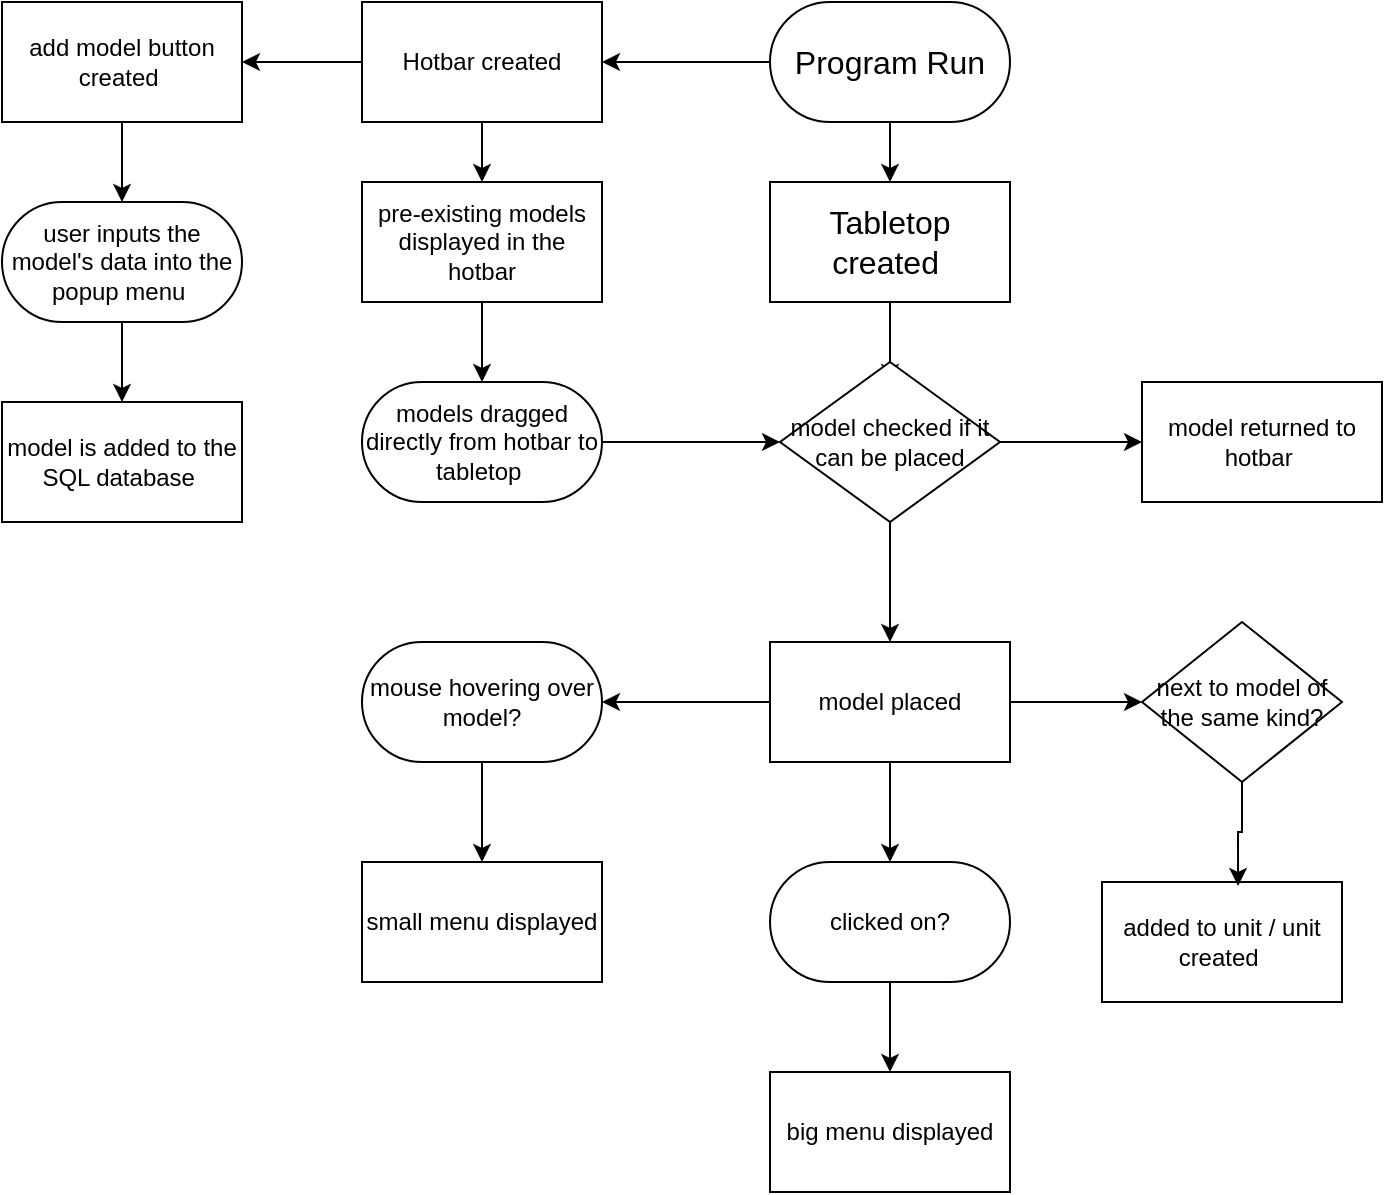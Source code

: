 <mxfile version="24.8.6">
  <diagram name="Page-1" id="gOBQeKgMoBBLnyrDWfxW">
    <mxGraphModel dx="1941" dy="610" grid="1" gridSize="10" guides="1" tooltips="1" connect="1" arrows="1" fold="1" page="1" pageScale="1" pageWidth="827" pageHeight="1169" math="0" shadow="0">
      <root>
        <mxCell id="0" />
        <mxCell id="1" parent="0" />
        <mxCell id="qcnHzoWF8FAFBK01wwpn-18" style="edgeStyle=orthogonalEdgeStyle;rounded=0;orthogonalLoop=1;jettySize=auto;html=1;entryX=0.5;entryY=0;entryDx=0;entryDy=0;" edge="1" parent="1" source="ZpOtdVFW0O2eYbw3lWE1-1">
          <mxGeometry relative="1" as="geometry">
            <mxPoint x="414" y="210" as="targetPoint" />
          </mxGeometry>
        </mxCell>
        <mxCell id="ZpOtdVFW0O2eYbw3lWE1-1" value="&lt;font size=&quot;3&quot;&gt;Tabletop created&amp;nbsp;&lt;/font&gt;" style="rounded=0;whiteSpace=wrap;html=1;" parent="1" vertex="1">
          <mxGeometry x="354" y="110" width="120" height="60" as="geometry" />
        </mxCell>
        <mxCell id="ZpOtdVFW0O2eYbw3lWE1-3" style="edgeStyle=orthogonalEdgeStyle;rounded=0;orthogonalLoop=1;jettySize=auto;html=1;" parent="1" source="ZpOtdVFW0O2eYbw3lWE1-2" target="ZpOtdVFW0O2eYbw3lWE1-1" edge="1">
          <mxGeometry relative="1" as="geometry" />
        </mxCell>
        <mxCell id="qcnHzoWF8FAFBK01wwpn-6" style="edgeStyle=orthogonalEdgeStyle;rounded=0;orthogonalLoop=1;jettySize=auto;html=1;entryX=1;entryY=0.5;entryDx=0;entryDy=0;" edge="1" parent="1" source="ZpOtdVFW0O2eYbw3lWE1-2" target="qcnHzoWF8FAFBK01wwpn-3">
          <mxGeometry relative="1" as="geometry" />
        </mxCell>
        <mxCell id="ZpOtdVFW0O2eYbw3lWE1-2" value="&lt;font size=&quot;3&quot;&gt;Program Run&lt;/font&gt;" style="rounded=1;whiteSpace=wrap;html=1;arcSize=50;" parent="1" vertex="1">
          <mxGeometry x="354" y="20" width="120" height="60" as="geometry" />
        </mxCell>
        <mxCell id="qcnHzoWF8FAFBK01wwpn-8" style="edgeStyle=orthogonalEdgeStyle;rounded=0;orthogonalLoop=1;jettySize=auto;html=1;entryX=1;entryY=0.5;entryDx=0;entryDy=0;" edge="1" parent="1" source="qcnHzoWF8FAFBK01wwpn-3" target="qcnHzoWF8FAFBK01wwpn-7">
          <mxGeometry relative="1" as="geometry" />
        </mxCell>
        <mxCell id="qcnHzoWF8FAFBK01wwpn-10" style="edgeStyle=orthogonalEdgeStyle;rounded=0;orthogonalLoop=1;jettySize=auto;html=1;entryX=0.5;entryY=0;entryDx=0;entryDy=0;" edge="1" parent="1" source="qcnHzoWF8FAFBK01wwpn-3" target="qcnHzoWF8FAFBK01wwpn-9">
          <mxGeometry relative="1" as="geometry" />
        </mxCell>
        <mxCell id="qcnHzoWF8FAFBK01wwpn-3" value="Hotbar created" style="rounded=0;whiteSpace=wrap;html=1;" vertex="1" parent="1">
          <mxGeometry x="150" y="20" width="120" height="60" as="geometry" />
        </mxCell>
        <mxCell id="qcnHzoWF8FAFBK01wwpn-14" style="edgeStyle=orthogonalEdgeStyle;rounded=0;orthogonalLoop=1;jettySize=auto;html=1;entryX=0.5;entryY=0;entryDx=0;entryDy=0;" edge="1" parent="1" source="qcnHzoWF8FAFBK01wwpn-7">
          <mxGeometry relative="1" as="geometry">
            <mxPoint x="30" y="120" as="targetPoint" />
          </mxGeometry>
        </mxCell>
        <mxCell id="qcnHzoWF8FAFBK01wwpn-7" value="add model button created&amp;nbsp;" style="rounded=0;whiteSpace=wrap;html=1;" vertex="1" parent="1">
          <mxGeometry x="-30" y="20" width="120" height="60" as="geometry" />
        </mxCell>
        <mxCell id="qcnHzoWF8FAFBK01wwpn-9" value="pre-existing models displayed in the hotbar" style="rounded=0;whiteSpace=wrap;html=1;" vertex="1" parent="1">
          <mxGeometry x="150" y="110" width="120" height="60" as="geometry" />
        </mxCell>
        <mxCell id="qcnHzoWF8FAFBK01wwpn-12" style="edgeStyle=orthogonalEdgeStyle;rounded=0;orthogonalLoop=1;jettySize=auto;html=1;entryX=0.5;entryY=0;entryDx=0;entryDy=0;" edge="1" parent="1" source="qcnHzoWF8FAFBK01wwpn-9" target="qcnHzoWF8FAFBK01wwpn-15">
          <mxGeometry relative="1" as="geometry">
            <mxPoint x="203.04" y="213" as="targetPoint" />
          </mxGeometry>
        </mxCell>
        <mxCell id="qcnHzoWF8FAFBK01wwpn-17" style="edgeStyle=orthogonalEdgeStyle;rounded=0;orthogonalLoop=1;jettySize=auto;html=1;entryX=0;entryY=0.5;entryDx=0;entryDy=0;" edge="1" parent="1" source="qcnHzoWF8FAFBK01wwpn-15" target="qcnHzoWF8FAFBK01wwpn-19">
          <mxGeometry relative="1" as="geometry">
            <mxPoint x="354" y="240" as="targetPoint" />
          </mxGeometry>
        </mxCell>
        <mxCell id="qcnHzoWF8FAFBK01wwpn-15" value="models dragged directly from hotbar to tabletop&amp;nbsp;" style="rounded=1;whiteSpace=wrap;html=1;arcSize=50;" vertex="1" parent="1">
          <mxGeometry x="150" y="210" width="120" height="60" as="geometry" />
        </mxCell>
        <mxCell id="qcnHzoWF8FAFBK01wwpn-25" style="edgeStyle=orthogonalEdgeStyle;rounded=0;orthogonalLoop=1;jettySize=auto;html=1;entryX=0.5;entryY=0;entryDx=0;entryDy=0;" edge="1" parent="1" source="qcnHzoWF8FAFBK01wwpn-19" target="qcnHzoWF8FAFBK01wwpn-24">
          <mxGeometry relative="1" as="geometry" />
        </mxCell>
        <mxCell id="qcnHzoWF8FAFBK01wwpn-27" style="edgeStyle=orthogonalEdgeStyle;rounded=0;orthogonalLoop=1;jettySize=auto;html=1;entryX=0;entryY=0.5;entryDx=0;entryDy=0;" edge="1" parent="1" source="qcnHzoWF8FAFBK01wwpn-19" target="qcnHzoWF8FAFBK01wwpn-26">
          <mxGeometry relative="1" as="geometry" />
        </mxCell>
        <mxCell id="qcnHzoWF8FAFBK01wwpn-19" value="model checked if it can be placed" style="rhombus;whiteSpace=wrap;html=1;" vertex="1" parent="1">
          <mxGeometry x="359" y="200" width="110" height="80" as="geometry" />
        </mxCell>
        <mxCell id="qcnHzoWF8FAFBK01wwpn-23" style="edgeStyle=orthogonalEdgeStyle;rounded=0;orthogonalLoop=1;jettySize=auto;html=1;entryX=0.5;entryY=0;entryDx=0;entryDy=0;" edge="1" parent="1" source="qcnHzoWF8FAFBK01wwpn-20" target="qcnHzoWF8FAFBK01wwpn-22">
          <mxGeometry relative="1" as="geometry" />
        </mxCell>
        <mxCell id="qcnHzoWF8FAFBK01wwpn-20" value="user inputs the model&#39;s data into the popup menu&amp;nbsp;" style="rounded=1;whiteSpace=wrap;html=1;arcSize=50;" vertex="1" parent="1">
          <mxGeometry x="-30" y="120" width="120" height="60" as="geometry" />
        </mxCell>
        <mxCell id="qcnHzoWF8FAFBK01wwpn-22" value="model is added to the SQL database&amp;nbsp;" style="rounded=0;whiteSpace=wrap;html=1;" vertex="1" parent="1">
          <mxGeometry x="-30" y="220" width="120" height="60" as="geometry" />
        </mxCell>
        <mxCell id="qcnHzoWF8FAFBK01wwpn-31" style="edgeStyle=orthogonalEdgeStyle;rounded=0;orthogonalLoop=1;jettySize=auto;html=1;entryX=1;entryY=0.5;entryDx=0;entryDy=0;" edge="1" parent="1" source="qcnHzoWF8FAFBK01wwpn-24" target="qcnHzoWF8FAFBK01wwpn-29">
          <mxGeometry relative="1" as="geometry" />
        </mxCell>
        <mxCell id="qcnHzoWF8FAFBK01wwpn-32" style="edgeStyle=orthogonalEdgeStyle;rounded=0;orthogonalLoop=1;jettySize=auto;html=1;entryX=0.5;entryY=0;entryDx=0;entryDy=0;" edge="1" parent="1" source="qcnHzoWF8FAFBK01wwpn-24" target="qcnHzoWF8FAFBK01wwpn-30">
          <mxGeometry relative="1" as="geometry" />
        </mxCell>
        <mxCell id="qcnHzoWF8FAFBK01wwpn-34" style="edgeStyle=orthogonalEdgeStyle;rounded=0;orthogonalLoop=1;jettySize=auto;html=1;" edge="1" parent="1" source="qcnHzoWF8FAFBK01wwpn-24" target="qcnHzoWF8FAFBK01wwpn-33">
          <mxGeometry relative="1" as="geometry" />
        </mxCell>
        <mxCell id="qcnHzoWF8FAFBK01wwpn-24" value="model placed" style="rounded=0;whiteSpace=wrap;html=1;" vertex="1" parent="1">
          <mxGeometry x="354" y="340" width="120" height="60" as="geometry" />
        </mxCell>
        <mxCell id="qcnHzoWF8FAFBK01wwpn-26" value="model returned to hotbar&amp;nbsp;" style="rounded=0;whiteSpace=wrap;html=1;" vertex="1" parent="1">
          <mxGeometry x="540" y="210" width="120" height="60" as="geometry" />
        </mxCell>
        <mxCell id="qcnHzoWF8FAFBK01wwpn-38" style="edgeStyle=orthogonalEdgeStyle;rounded=0;orthogonalLoop=1;jettySize=auto;html=1;entryX=0.5;entryY=0;entryDx=0;entryDy=0;" edge="1" parent="1" source="qcnHzoWF8FAFBK01wwpn-29" target="qcnHzoWF8FAFBK01wwpn-37">
          <mxGeometry relative="1" as="geometry" />
        </mxCell>
        <mxCell id="qcnHzoWF8FAFBK01wwpn-29" value="mouse hovering over model?" style="rounded=1;whiteSpace=wrap;html=1;arcSize=50;" vertex="1" parent="1">
          <mxGeometry x="150" y="340" width="120" height="60" as="geometry" />
        </mxCell>
        <mxCell id="qcnHzoWF8FAFBK01wwpn-40" style="edgeStyle=orthogonalEdgeStyle;rounded=0;orthogonalLoop=1;jettySize=auto;html=1;" edge="1" parent="1" source="qcnHzoWF8FAFBK01wwpn-30" target="qcnHzoWF8FAFBK01wwpn-39">
          <mxGeometry relative="1" as="geometry" />
        </mxCell>
        <mxCell id="qcnHzoWF8FAFBK01wwpn-30" value="clicked on?" style="rounded=1;whiteSpace=wrap;html=1;arcSize=50;" vertex="1" parent="1">
          <mxGeometry x="354" y="450" width="120" height="60" as="geometry" />
        </mxCell>
        <mxCell id="qcnHzoWF8FAFBK01wwpn-33" value="next to model of the same kind?" style="rhombus;whiteSpace=wrap;html=1;" vertex="1" parent="1">
          <mxGeometry x="540" y="330" width="100" height="80" as="geometry" />
        </mxCell>
        <mxCell id="qcnHzoWF8FAFBK01wwpn-35" value="added to unit / unit created&amp;nbsp;" style="rounded=0;whiteSpace=wrap;html=1;" vertex="1" parent="1">
          <mxGeometry x="520" y="460" width="120" height="60" as="geometry" />
        </mxCell>
        <mxCell id="qcnHzoWF8FAFBK01wwpn-36" style="edgeStyle=orthogonalEdgeStyle;rounded=0;orthogonalLoop=1;jettySize=auto;html=1;entryX=0.567;entryY=0.033;entryDx=0;entryDy=0;entryPerimeter=0;" edge="1" parent="1" source="qcnHzoWF8FAFBK01wwpn-33" target="qcnHzoWF8FAFBK01wwpn-35">
          <mxGeometry relative="1" as="geometry" />
        </mxCell>
        <mxCell id="qcnHzoWF8FAFBK01wwpn-37" value="small menu displayed" style="rounded=0;whiteSpace=wrap;html=1;" vertex="1" parent="1">
          <mxGeometry x="150" y="450" width="120" height="60" as="geometry" />
        </mxCell>
        <mxCell id="qcnHzoWF8FAFBK01wwpn-39" value="big menu displayed" style="rounded=0;whiteSpace=wrap;html=1;" vertex="1" parent="1">
          <mxGeometry x="354" y="555" width="120" height="60" as="geometry" />
        </mxCell>
      </root>
    </mxGraphModel>
  </diagram>
</mxfile>
